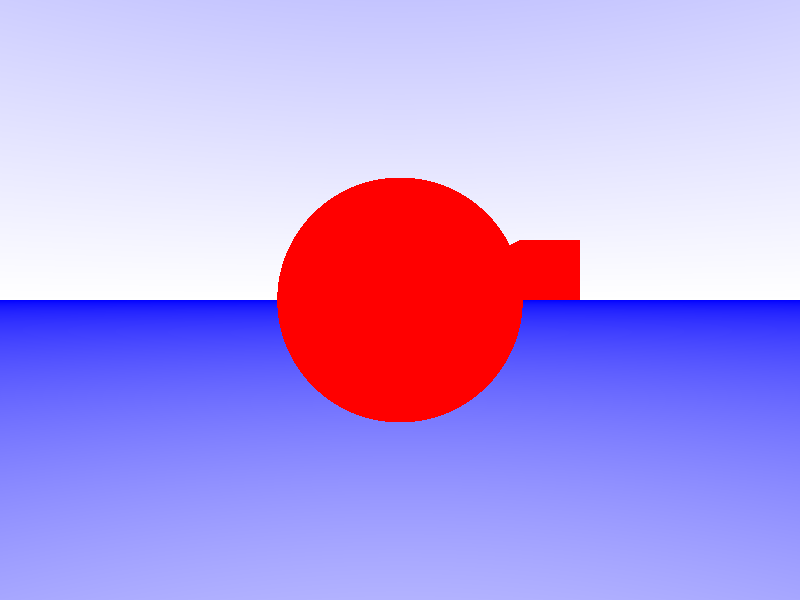 #include "colors.inc"
//#include "shapes.inc"

camera {
  location <0,0,-10>
  look_at <0,0,0>
}

light_source {
  <4, 6, -10>
  White
}


//background { Grey }

sky_sphere {
  pigment {
    gradient y
    color_map  {
      [0 color White ]
      [1 color Blue  ]
    }
  }
}

sphere {
  <0,0,0>, 2
  pigment { Red }
  finish { ambient 0.4 }
}


box {
  <2,0,0>, <3,1,1>
  pigment { Red }
  finish { ambient 0.4 }
}
